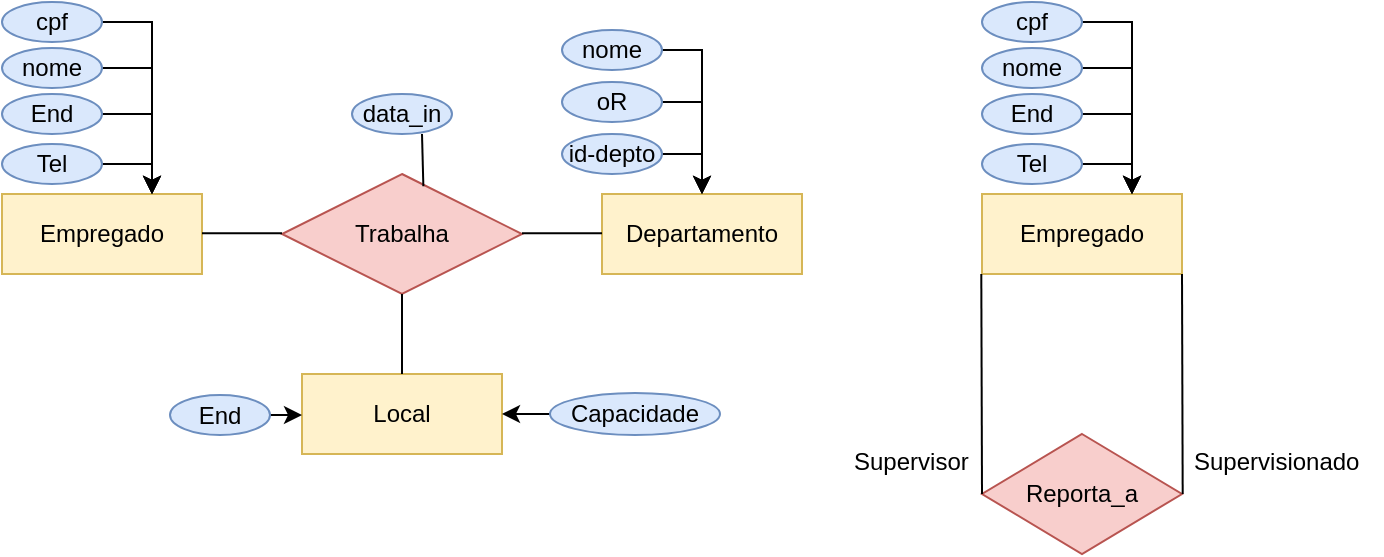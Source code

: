 <mxfile version="20.2.5" type="github">
  <diagram id="kbtVbjUPrRMfOfa1ImfY" name="19/08">
    <mxGraphModel dx="1002" dy="558" grid="0" gridSize="10" guides="1" tooltips="1" connect="1" arrows="1" fold="1" page="1" pageScale="1" pageWidth="827" pageHeight="1169" math="0" shadow="0">
      <root>
        <mxCell id="0" />
        <mxCell id="1" parent="0" />
        <mxCell id="2IsyP9_E4I3KljRQgojM-1" value="Empregado" style="whiteSpace=wrap;html=1;align=center;fillColor=#fff2cc;strokeColor=#d6b656;" vertex="1" parent="1">
          <mxGeometry x="60" y="160" width="100" height="40" as="geometry" />
        </mxCell>
        <mxCell id="2IsyP9_E4I3KljRQgojM-15" value="Trabalha" style="shape=rhombus;perimeter=rhombusPerimeter;whiteSpace=wrap;html=1;align=center;fillColor=#f8cecc;strokeColor=#b85450;" vertex="1" parent="1">
          <mxGeometry x="200" y="150" width="120" height="60" as="geometry" />
        </mxCell>
        <mxCell id="2IsyP9_E4I3KljRQgojM-16" value="Departamento" style="whiteSpace=wrap;html=1;align=center;fillColor=#fff2cc;strokeColor=#d6b656;" vertex="1" parent="1">
          <mxGeometry x="360" y="160" width="100" height="40" as="geometry" />
        </mxCell>
        <mxCell id="2IsyP9_E4I3KljRQgojM-31" value="" style="endArrow=none;html=1;rounded=0;" edge="1" parent="1">
          <mxGeometry relative="1" as="geometry">
            <mxPoint x="160" y="179.66" as="sourcePoint" />
            <mxPoint x="200" y="179.66" as="targetPoint" />
          </mxGeometry>
        </mxCell>
        <mxCell id="2IsyP9_E4I3KljRQgojM-32" value="" style="endArrow=none;html=1;rounded=0;" edge="1" parent="1">
          <mxGeometry relative="1" as="geometry">
            <mxPoint x="320" y="179.66" as="sourcePoint" />
            <mxPoint x="360" y="179.66" as="targetPoint" />
          </mxGeometry>
        </mxCell>
        <mxCell id="2IsyP9_E4I3KljRQgojM-38" value="Local" style="whiteSpace=wrap;html=1;align=center;fillColor=#fff2cc;strokeColor=#d6b656;" vertex="1" parent="1">
          <mxGeometry x="210" y="250" width="100" height="40" as="geometry" />
        </mxCell>
        <mxCell id="2IsyP9_E4I3KljRQgojM-39" value="" style="endArrow=none;html=1;rounded=0;entryX=0.5;entryY=0;entryDx=0;entryDy=0;" edge="1" parent="1" target="2IsyP9_E4I3KljRQgojM-38">
          <mxGeometry relative="1" as="geometry">
            <mxPoint x="260" y="210.0" as="sourcePoint" />
            <mxPoint x="300" y="210.0" as="targetPoint" />
          </mxGeometry>
        </mxCell>
        <mxCell id="2IsyP9_E4I3KljRQgojM-40" value="Empregado" style="whiteSpace=wrap;html=1;align=center;fillColor=#fff2cc;strokeColor=#d6b656;" vertex="1" parent="1">
          <mxGeometry x="550" y="160" width="100" height="40" as="geometry" />
        </mxCell>
        <mxCell id="2IsyP9_E4I3KljRQgojM-41" value="Reporta_a" style="shape=rhombus;perimeter=rhombusPerimeter;whiteSpace=wrap;html=1;align=center;fillColor=#f8cecc;strokeColor=#b85450;" vertex="1" parent="1">
          <mxGeometry x="550" y="280" width="100" height="60" as="geometry" />
        </mxCell>
        <mxCell id="2IsyP9_E4I3KljRQgojM-42" value="" style="endArrow=none;html=1;rounded=0;entryX=0;entryY=0.5;entryDx=0;entryDy=0;" edge="1" parent="1" target="2IsyP9_E4I3KljRQgojM-41">
          <mxGeometry relative="1" as="geometry">
            <mxPoint x="549.65" y="200" as="sourcePoint" />
            <mxPoint x="549.65" y="240" as="targetPoint" />
          </mxGeometry>
        </mxCell>
        <mxCell id="2IsyP9_E4I3KljRQgojM-43" value="" style="endArrow=none;html=1;rounded=0;entryX=0;entryY=0.5;entryDx=0;entryDy=0;" edge="1" parent="1">
          <mxGeometry relative="1" as="geometry">
            <mxPoint x="650.0" y="200" as="sourcePoint" />
            <mxPoint x="650.35" y="310" as="targetPoint" />
          </mxGeometry>
        </mxCell>
        <mxCell id="2IsyP9_E4I3KljRQgojM-44" value="Supervisionado" style="text;strokeColor=none;fillColor=none;spacingLeft=4;spacingRight=4;overflow=hidden;rotatable=0;points=[[0,0.5],[1,0.5]];portConstraint=eastwest;fontSize=12;" vertex="1" parent="1">
          <mxGeometry x="650" y="280" width="100" height="30" as="geometry" />
        </mxCell>
        <mxCell id="2IsyP9_E4I3KljRQgojM-45" value="Supervisor" style="text;strokeColor=none;fillColor=none;spacingLeft=4;spacingRight=4;overflow=hidden;rotatable=0;points=[[0,0.5],[1,0.5]];portConstraint=eastwest;fontSize=12;" vertex="1" parent="1">
          <mxGeometry x="480" y="280" width="100" height="30" as="geometry" />
        </mxCell>
        <mxCell id="2IsyP9_E4I3KljRQgojM-48" value="data_in" style="ellipse;whiteSpace=wrap;html=1;align=center;fillColor=#dae8fc;strokeColor=#6c8ebf;" vertex="1" parent="1">
          <mxGeometry x="235" y="110" width="50" height="20" as="geometry" />
        </mxCell>
        <mxCell id="2IsyP9_E4I3KljRQgojM-49" value="" style="endArrow=none;html=1;rounded=0;entryX=0.589;entryY=0.102;entryDx=0;entryDy=0;entryPerimeter=0;" edge="1" parent="1" target="2IsyP9_E4I3KljRQgojM-15">
          <mxGeometry relative="1" as="geometry">
            <mxPoint x="270.0" y="130" as="sourcePoint" />
            <mxPoint x="270.3" y="150" as="targetPoint" />
          </mxGeometry>
        </mxCell>
        <mxCell id="2IsyP9_E4I3KljRQgojM-66" style="edgeStyle=orthogonalEdgeStyle;rounded=0;orthogonalLoop=1;jettySize=auto;html=1;exitX=1;exitY=0.5;exitDx=0;exitDy=0;entryX=0.5;entryY=0;entryDx=0;entryDy=0;" edge="1" parent="1" source="2IsyP9_E4I3KljRQgojM-50" target="2IsyP9_E4I3KljRQgojM-16">
          <mxGeometry relative="1" as="geometry" />
        </mxCell>
        <mxCell id="2IsyP9_E4I3KljRQgojM-50" value="id-depto" style="ellipse;whiteSpace=wrap;html=1;align=center;fillColor=#dae8fc;strokeColor=#6c8ebf;" vertex="1" parent="1">
          <mxGeometry x="340" y="130" width="50" height="20" as="geometry" />
        </mxCell>
        <mxCell id="2IsyP9_E4I3KljRQgojM-59" style="edgeStyle=orthogonalEdgeStyle;rounded=0;orthogonalLoop=1;jettySize=auto;html=1;exitX=1;exitY=0.5;exitDx=0;exitDy=0;entryX=0.75;entryY=0;entryDx=0;entryDy=0;" edge="1" parent="1" source="2IsyP9_E4I3KljRQgojM-51" target="2IsyP9_E4I3KljRQgojM-1">
          <mxGeometry relative="1" as="geometry" />
        </mxCell>
        <mxCell id="2IsyP9_E4I3KljRQgojM-51" value="Tel" style="ellipse;whiteSpace=wrap;html=1;align=center;fillColor=#dae8fc;strokeColor=#6c8ebf;" vertex="1" parent="1">
          <mxGeometry x="60" y="135" width="50" height="20" as="geometry" />
        </mxCell>
        <mxCell id="2IsyP9_E4I3KljRQgojM-65" style="edgeStyle=orthogonalEdgeStyle;rounded=0;orthogonalLoop=1;jettySize=auto;html=1;exitX=1;exitY=0.5;exitDx=0;exitDy=0;entryX=0.5;entryY=0;entryDx=0;entryDy=0;" edge="1" parent="1" source="2IsyP9_E4I3KljRQgojM-53" target="2IsyP9_E4I3KljRQgojM-16">
          <mxGeometry relative="1" as="geometry" />
        </mxCell>
        <mxCell id="2IsyP9_E4I3KljRQgojM-53" value="oR" style="ellipse;whiteSpace=wrap;html=1;align=center;fillColor=#dae8fc;strokeColor=#6c8ebf;" vertex="1" parent="1">
          <mxGeometry x="340" y="104" width="50" height="20" as="geometry" />
        </mxCell>
        <mxCell id="2IsyP9_E4I3KljRQgojM-62" style="edgeStyle=orthogonalEdgeStyle;rounded=0;orthogonalLoop=1;jettySize=auto;html=1;exitX=1;exitY=0.5;exitDx=0;exitDy=0;entryX=0.75;entryY=0;entryDx=0;entryDy=0;" edge="1" parent="1" source="2IsyP9_E4I3KljRQgojM-56" target="2IsyP9_E4I3KljRQgojM-1">
          <mxGeometry relative="1" as="geometry" />
        </mxCell>
        <mxCell id="2IsyP9_E4I3KljRQgojM-56" value="cpf" style="ellipse;whiteSpace=wrap;html=1;align=center;fillColor=#dae8fc;strokeColor=#6c8ebf;" vertex="1" parent="1">
          <mxGeometry x="60" y="64" width="50" height="20" as="geometry" />
        </mxCell>
        <mxCell id="2IsyP9_E4I3KljRQgojM-61" style="edgeStyle=orthogonalEdgeStyle;rounded=0;orthogonalLoop=1;jettySize=auto;html=1;exitX=1;exitY=0.5;exitDx=0;exitDy=0;entryX=0.75;entryY=0;entryDx=0;entryDy=0;" edge="1" parent="1" source="2IsyP9_E4I3KljRQgojM-57" target="2IsyP9_E4I3KljRQgojM-1">
          <mxGeometry relative="1" as="geometry" />
        </mxCell>
        <mxCell id="2IsyP9_E4I3KljRQgojM-57" value="nome" style="ellipse;whiteSpace=wrap;html=1;align=center;fillColor=#dae8fc;strokeColor=#6c8ebf;" vertex="1" parent="1">
          <mxGeometry x="60" y="87" width="50" height="20" as="geometry" />
        </mxCell>
        <mxCell id="2IsyP9_E4I3KljRQgojM-60" style="edgeStyle=orthogonalEdgeStyle;rounded=0;orthogonalLoop=1;jettySize=auto;html=1;exitX=1;exitY=0.5;exitDx=0;exitDy=0;entryX=0.75;entryY=0;entryDx=0;entryDy=0;" edge="1" parent="1" source="2IsyP9_E4I3KljRQgojM-58" target="2IsyP9_E4I3KljRQgojM-1">
          <mxGeometry relative="1" as="geometry" />
        </mxCell>
        <mxCell id="2IsyP9_E4I3KljRQgojM-58" value="End" style="ellipse;whiteSpace=wrap;html=1;align=center;fillColor=#dae8fc;strokeColor=#6c8ebf;" vertex="1" parent="1">
          <mxGeometry x="60" y="110" width="50" height="20" as="geometry" />
        </mxCell>
        <mxCell id="2IsyP9_E4I3KljRQgojM-64" style="edgeStyle=orthogonalEdgeStyle;rounded=0;orthogonalLoop=1;jettySize=auto;html=1;exitX=1;exitY=0.5;exitDx=0;exitDy=0;" edge="1" parent="1" source="2IsyP9_E4I3KljRQgojM-63" target="2IsyP9_E4I3KljRQgojM-16">
          <mxGeometry relative="1" as="geometry" />
        </mxCell>
        <mxCell id="2IsyP9_E4I3KljRQgojM-63" value="nome" style="ellipse;whiteSpace=wrap;html=1;align=center;fillColor=#dae8fc;strokeColor=#6c8ebf;" vertex="1" parent="1">
          <mxGeometry x="340" y="78" width="50" height="20" as="geometry" />
        </mxCell>
        <mxCell id="2IsyP9_E4I3KljRQgojM-69" style="edgeStyle=orthogonalEdgeStyle;rounded=0;orthogonalLoop=1;jettySize=auto;html=1;exitX=0;exitY=0.5;exitDx=0;exitDy=0;entryX=1;entryY=0.5;entryDx=0;entryDy=0;" edge="1" parent="1" source="2IsyP9_E4I3KljRQgojM-67" target="2IsyP9_E4I3KljRQgojM-38">
          <mxGeometry relative="1" as="geometry" />
        </mxCell>
        <mxCell id="2IsyP9_E4I3KljRQgojM-67" value="Capacidade" style="ellipse;whiteSpace=wrap;html=1;align=center;fillColor=#dae8fc;strokeColor=#6c8ebf;" vertex="1" parent="1">
          <mxGeometry x="334" y="259.5" width="85" height="21" as="geometry" />
        </mxCell>
        <mxCell id="2IsyP9_E4I3KljRQgojM-70" style="edgeStyle=orthogonalEdgeStyle;rounded=0;orthogonalLoop=1;jettySize=auto;html=1;exitX=1;exitY=0.5;exitDx=0;exitDy=0;entryX=0;entryY=0.5;entryDx=0;entryDy=0;" edge="1" parent="1" source="2IsyP9_E4I3KljRQgojM-68" target="2IsyP9_E4I3KljRQgojM-38">
          <mxGeometry relative="1" as="geometry" />
        </mxCell>
        <mxCell id="2IsyP9_E4I3KljRQgojM-68" value="End" style="ellipse;whiteSpace=wrap;html=1;align=center;fillColor=#dae8fc;strokeColor=#6c8ebf;" vertex="1" parent="1">
          <mxGeometry x="144" y="260.5" width="50" height="20" as="geometry" />
        </mxCell>
        <mxCell id="2IsyP9_E4I3KljRQgojM-79" style="edgeStyle=orthogonalEdgeStyle;rounded=0;orthogonalLoop=1;jettySize=auto;html=1;exitX=1;exitY=0.5;exitDx=0;exitDy=0;entryX=0.75;entryY=0;entryDx=0;entryDy=0;" edge="1" parent="1" source="2IsyP9_E4I3KljRQgojM-71" target="2IsyP9_E4I3KljRQgojM-40">
          <mxGeometry relative="1" as="geometry" />
        </mxCell>
        <mxCell id="2IsyP9_E4I3KljRQgojM-71" value="Tel" style="ellipse;whiteSpace=wrap;html=1;align=center;fillColor=#dae8fc;strokeColor=#6c8ebf;" vertex="1" parent="1">
          <mxGeometry x="550" y="135" width="50" height="20" as="geometry" />
        </mxCell>
        <mxCell id="2IsyP9_E4I3KljRQgojM-75" style="edgeStyle=orthogonalEdgeStyle;rounded=0;orthogonalLoop=1;jettySize=auto;html=1;exitX=1;exitY=0.5;exitDx=0;exitDy=0;entryX=0.75;entryY=0;entryDx=0;entryDy=0;" edge="1" parent="1" source="2IsyP9_E4I3KljRQgojM-72" target="2IsyP9_E4I3KljRQgojM-40">
          <mxGeometry relative="1" as="geometry" />
        </mxCell>
        <mxCell id="2IsyP9_E4I3KljRQgojM-72" value="cpf" style="ellipse;whiteSpace=wrap;html=1;align=center;fillColor=#dae8fc;strokeColor=#6c8ebf;" vertex="1" parent="1">
          <mxGeometry x="550" y="64" width="50" height="20" as="geometry" />
        </mxCell>
        <mxCell id="2IsyP9_E4I3KljRQgojM-76" style="edgeStyle=orthogonalEdgeStyle;rounded=0;orthogonalLoop=1;jettySize=auto;html=1;exitX=1;exitY=0.5;exitDx=0;exitDy=0;entryX=0.75;entryY=0;entryDx=0;entryDy=0;" edge="1" parent="1" source="2IsyP9_E4I3KljRQgojM-73" target="2IsyP9_E4I3KljRQgojM-40">
          <mxGeometry relative="1" as="geometry" />
        </mxCell>
        <mxCell id="2IsyP9_E4I3KljRQgojM-73" value="nome" style="ellipse;whiteSpace=wrap;html=1;align=center;fillColor=#dae8fc;strokeColor=#6c8ebf;" vertex="1" parent="1">
          <mxGeometry x="550" y="87" width="50" height="20" as="geometry" />
        </mxCell>
        <mxCell id="2IsyP9_E4I3KljRQgojM-78" style="edgeStyle=orthogonalEdgeStyle;rounded=0;orthogonalLoop=1;jettySize=auto;html=1;exitX=1;exitY=0.5;exitDx=0;exitDy=0;entryX=0.75;entryY=0;entryDx=0;entryDy=0;" edge="1" parent="1" source="2IsyP9_E4I3KljRQgojM-74" target="2IsyP9_E4I3KljRQgojM-40">
          <mxGeometry relative="1" as="geometry" />
        </mxCell>
        <mxCell id="2IsyP9_E4I3KljRQgojM-74" value="End" style="ellipse;whiteSpace=wrap;html=1;align=center;fillColor=#dae8fc;strokeColor=#6c8ebf;" vertex="1" parent="1">
          <mxGeometry x="550" y="110" width="50" height="20" as="geometry" />
        </mxCell>
      </root>
    </mxGraphModel>
  </diagram>
</mxfile>
